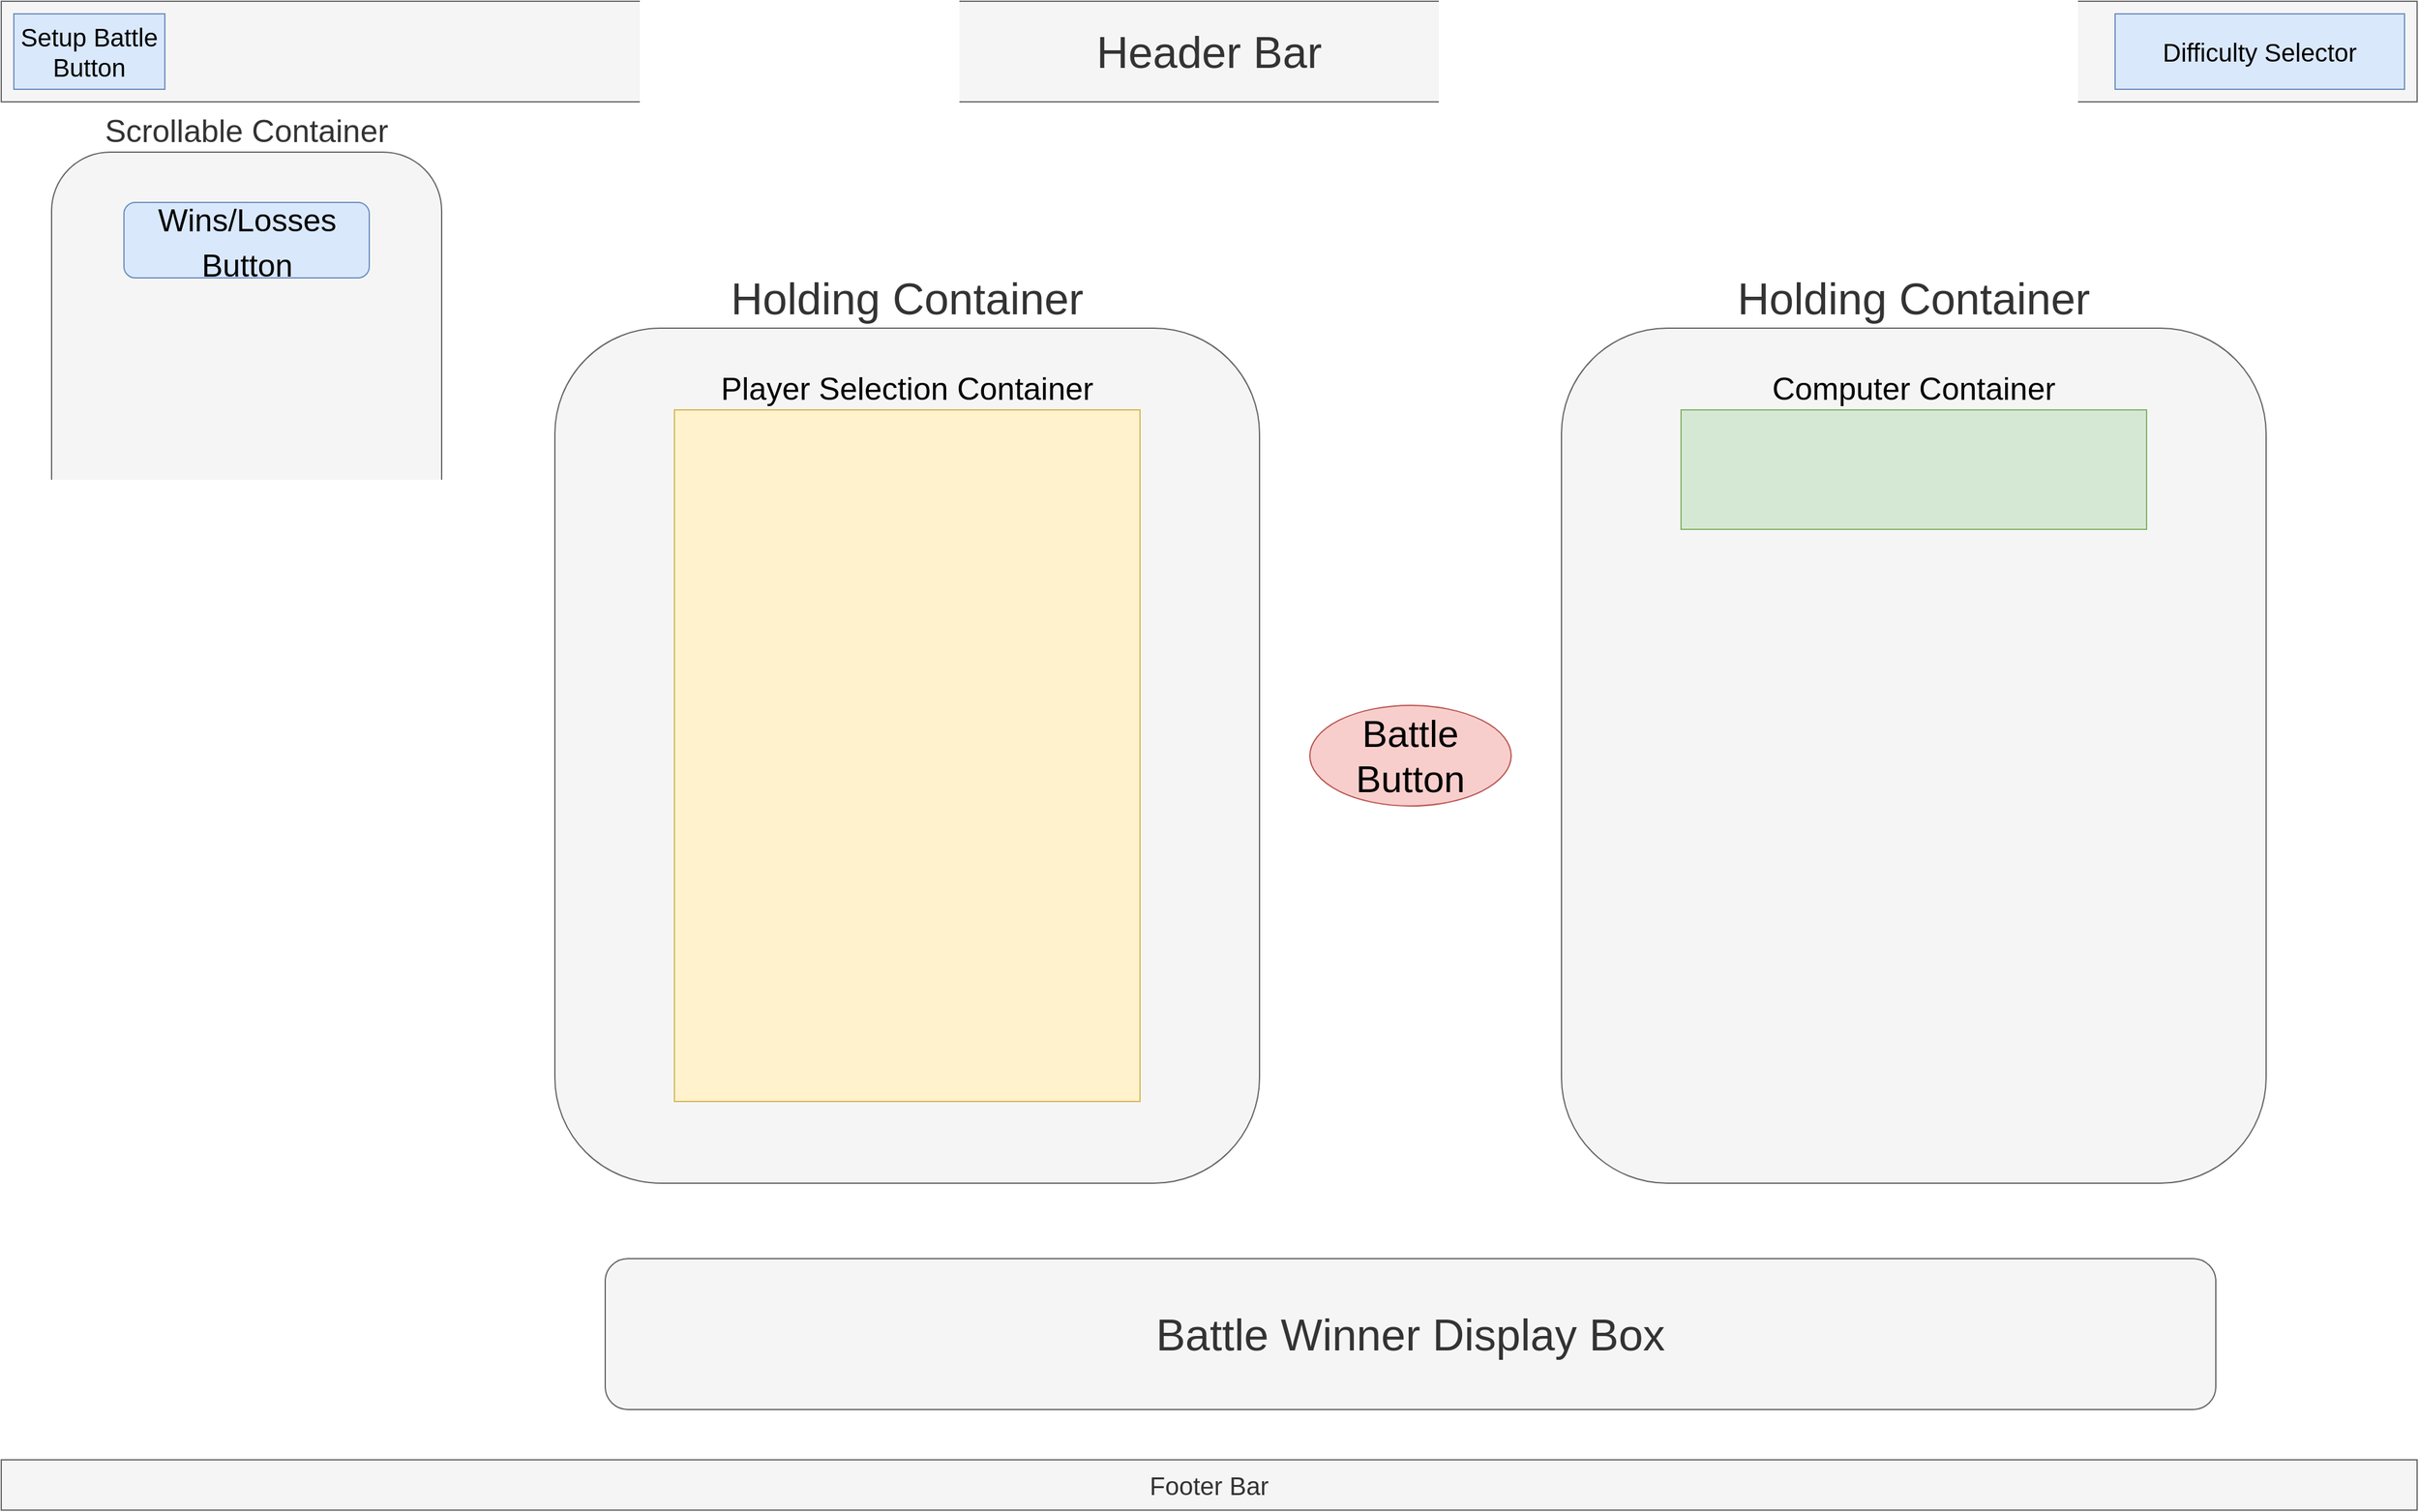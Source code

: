 <mxfile version="26.1.1">
  <diagram name="Page-1" id="cmj9IO6pBJdwyZ0zPFTH">
    <mxGraphModel grid="1" page="1" gridSize="10" guides="1" tooltips="1" connect="1" arrows="1" fold="1" pageScale="1" pageWidth="1920" pageHeight="1200" math="0" shadow="0">
      <root>
        <mxCell id="0" />
        <mxCell id="1" parent="0" />
        <mxCell id="0PJiMp5PTsZEE7j22kR3-1" value="&lt;font style=&quot;font-size: 35px;&quot;&gt;Header Bar&lt;/font&gt;" style="rounded=0;whiteSpace=wrap;html=1;fillColor=#f5f5f5;fontColor=#333333;strokeColor=#666666;spacing=20;" vertex="1" parent="1">
          <mxGeometry width="1920" height="80" as="geometry" />
        </mxCell>
        <mxCell id="0PJiMp5PTsZEE7j22kR3-3" value="Scrollable Container" style="rounded=1;whiteSpace=wrap;html=1;fillColor=#f5f5f5;strokeColor=#666666;fontColor=#333333;labelPosition=center;verticalLabelPosition=top;align=center;verticalAlign=bottom;fontSize=25;" vertex="1" parent="1">
          <mxGeometry x="40" y="120" width="310" height="1000" as="geometry" />
        </mxCell>
        <mxCell id="0PJiMp5PTsZEE7j22kR3-4" value="Holding Container" style="rounded=1;whiteSpace=wrap;html=1;fillColor=#f5f5f5;fontColor=#333333;strokeColor=#666666;fontSize=35;labelPosition=center;verticalLabelPosition=top;align=center;verticalAlign=bottom;" vertex="1" parent="1">
          <mxGeometry x="440" y="260" width="560" height="680" as="geometry" />
        </mxCell>
        <mxCell id="0PJiMp5PTsZEE7j22kR3-5" value="Holding Container" style="rounded=1;whiteSpace=wrap;html=1;fillColor=#f5f5f5;fontColor=#333333;strokeColor=#666666;fontSize=35;labelPosition=center;verticalLabelPosition=top;align=center;verticalAlign=bottom;" vertex="1" parent="1">
          <mxGeometry x="1240" y="260" width="560" height="680" as="geometry" />
        </mxCell>
        <mxCell id="0PJiMp5PTsZEE7j22kR3-6" value="Battle Button" style="ellipse;whiteSpace=wrap;html=1;fillColor=#f8cecc;strokeColor=#b85450;fontSize=30;" vertex="1" parent="1">
          <mxGeometry x="1040" y="560" width="160" height="80" as="geometry" />
        </mxCell>
        <mxCell id="0PJiMp5PTsZEE7j22kR3-8" value="&lt;font style=&quot;font-size: 25px;&quot;&gt;Wins/Losses Button&lt;/font&gt;" style="rounded=1;whiteSpace=wrap;html=1;fillColor=#dae8fc;strokeColor=#6c8ebf;fontSize=30;" vertex="1" parent="1">
          <mxGeometry x="97.5" y="160" width="195" height="60" as="geometry" />
        </mxCell>
        <mxCell id="0PJiMp5PTsZEE7j22kR3-10" value="Player Selection Container" style="rounded=0;whiteSpace=wrap;html=1;labelPosition=center;verticalLabelPosition=top;align=center;verticalAlign=bottom;fontSize=25;fillColor=#fff2cc;strokeColor=#d6b656;" vertex="1" parent="1">
          <mxGeometry x="535" y="325" width="370" height="550" as="geometry" />
        </mxCell>
        <mxCell id="0PJiMp5PTsZEE7j22kR3-11" value="Computer Container" style="rounded=0;whiteSpace=wrap;html=1;fontSize=25;labelPosition=center;verticalLabelPosition=top;align=center;verticalAlign=bottom;fillColor=#d5e8d4;strokeColor=#82b366;" vertex="1" parent="1">
          <mxGeometry x="1335" y="325" width="370" height="95" as="geometry" />
        </mxCell>
        <mxCell id="0PJiMp5PTsZEE7j22kR3-13" value="Difficulty Selector" style="rounded=0;whiteSpace=wrap;html=1;fontSize=20;fillColor=#dae8fc;strokeColor=#6c8ebf;" vertex="1" parent="1">
          <mxGeometry x="1680" y="10" width="230" height="60" as="geometry" />
        </mxCell>
        <mxCell id="0PJiMp5PTsZEE7j22kR3-14" value="Setup Battle Button" style="rounded=0;whiteSpace=wrap;html=1;fontSize=20;fillColor=#dae8fc;strokeColor=#6c8ebf;" vertex="1" parent="1">
          <mxGeometry x="10" y="10" width="120" height="60" as="geometry" />
        </mxCell>
        <mxCell id="0PJiMp5PTsZEE7j22kR3-15" value="Footer Bar" style="rounded=0;whiteSpace=wrap;html=1;fillColor=#f5f5f5;fontColor=#333333;strokeColor=#666666;fontSize=20;" vertex="1" parent="1">
          <mxGeometry y="1160" width="1920" height="40" as="geometry" />
        </mxCell>
        <mxCell id="0PJiMp5PTsZEE7j22kR3-17" value="Battle Winner Display Box" style="rounded=1;whiteSpace=wrap;html=1;fillColor=#f5f5f5;fontColor=#333333;strokeColor=#666666;fontSize=35;" vertex="1" parent="1">
          <mxGeometry x="480" y="1000" width="1280" height="120" as="geometry" />
        </mxCell>
      </root>
    </mxGraphModel>
  </diagram>
</mxfile>
